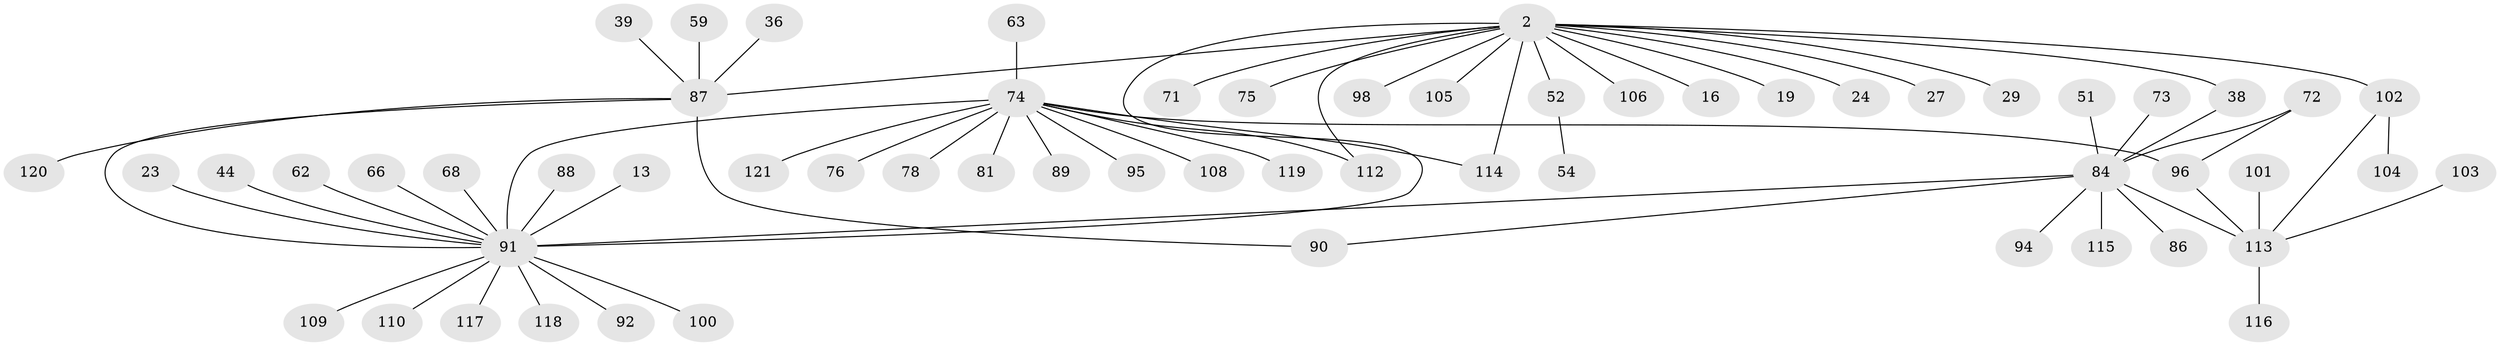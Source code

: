 // original degree distribution, {7: 0.024793388429752067, 22: 0.008264462809917356, 4: 0.049586776859504134, 24: 0.008264462809917356, 9: 0.024793388429752067, 6: 0.008264462809917356, 2: 0.2396694214876033, 1: 0.5619834710743802, 3: 0.049586776859504134, 5: 0.01652892561983471, 8: 0.008264462809917356}
// Generated by graph-tools (version 1.1) at 2025/50/03/04/25 21:50:57]
// undirected, 60 vertices, 67 edges
graph export_dot {
graph [start="1"]
  node [color=gray90,style=filled];
  2;
  13;
  16;
  19;
  23;
  24;
  27;
  29;
  36;
  38 [super="+8"];
  39 [super="+28"];
  44;
  51;
  52 [super="+10"];
  54;
  59;
  62;
  63;
  66;
  68;
  71;
  72 [super="+46+53"];
  73;
  74 [super="+9+25+34+45+57"];
  75;
  76;
  78;
  81;
  84 [super="+56+18"];
  86;
  87 [super="+11+80"];
  88;
  89 [super="+30"];
  90;
  91 [super="+32+85+61+5"];
  92 [super="+79"];
  94;
  95;
  96 [super="+17+37"];
  98;
  100;
  101;
  102 [super="+97+35"];
  103;
  104;
  105;
  106 [super="+99"];
  108;
  109;
  110;
  112 [super="+48"];
  113 [super="+82+65"];
  114 [super="+67+69+70+111"];
  115 [super="+33"];
  116 [super="+107"];
  117;
  118;
  119;
  120;
  121 [super="+50"];
  2 -- 16;
  2 -- 19;
  2 -- 24;
  2 -- 27;
  2 -- 29;
  2 -- 52 [weight=2];
  2 -- 71;
  2 -- 75;
  2 -- 87 [weight=3];
  2 -- 98;
  2 -- 105;
  2 -- 38;
  2 -- 112;
  2 -- 102 [weight=2];
  2 -- 106;
  2 -- 114;
  2 -- 91 [weight=2];
  13 -- 91;
  23 -- 91;
  36 -- 87;
  38 -- 84;
  39 -- 87;
  44 -- 91;
  51 -- 84;
  52 -- 54;
  59 -- 87;
  62 -- 91;
  63 -- 74;
  66 -- 91;
  68 -- 91;
  72 -- 96;
  72 -- 84;
  73 -- 84;
  74 -- 76;
  74 -- 78;
  74 -- 81;
  74 -- 89;
  74 -- 91 [weight=4];
  74 -- 96 [weight=2];
  74 -- 95;
  74 -- 108;
  74 -- 112;
  74 -- 114;
  74 -- 119;
  74 -- 121;
  84 -- 86;
  84 -- 90;
  84 -- 94;
  84 -- 115;
  84 -- 91 [weight=3];
  84 -- 113 [weight=2];
  87 -- 90;
  87 -- 120;
  87 -- 91 [weight=2];
  88 -- 91;
  91 -- 100;
  91 -- 109;
  91 -- 117;
  91 -- 110;
  91 -- 118;
  91 -- 92;
  96 -- 113;
  101 -- 113;
  102 -- 104;
  102 -- 113 [weight=2];
  103 -- 113;
  113 -- 116;
}
